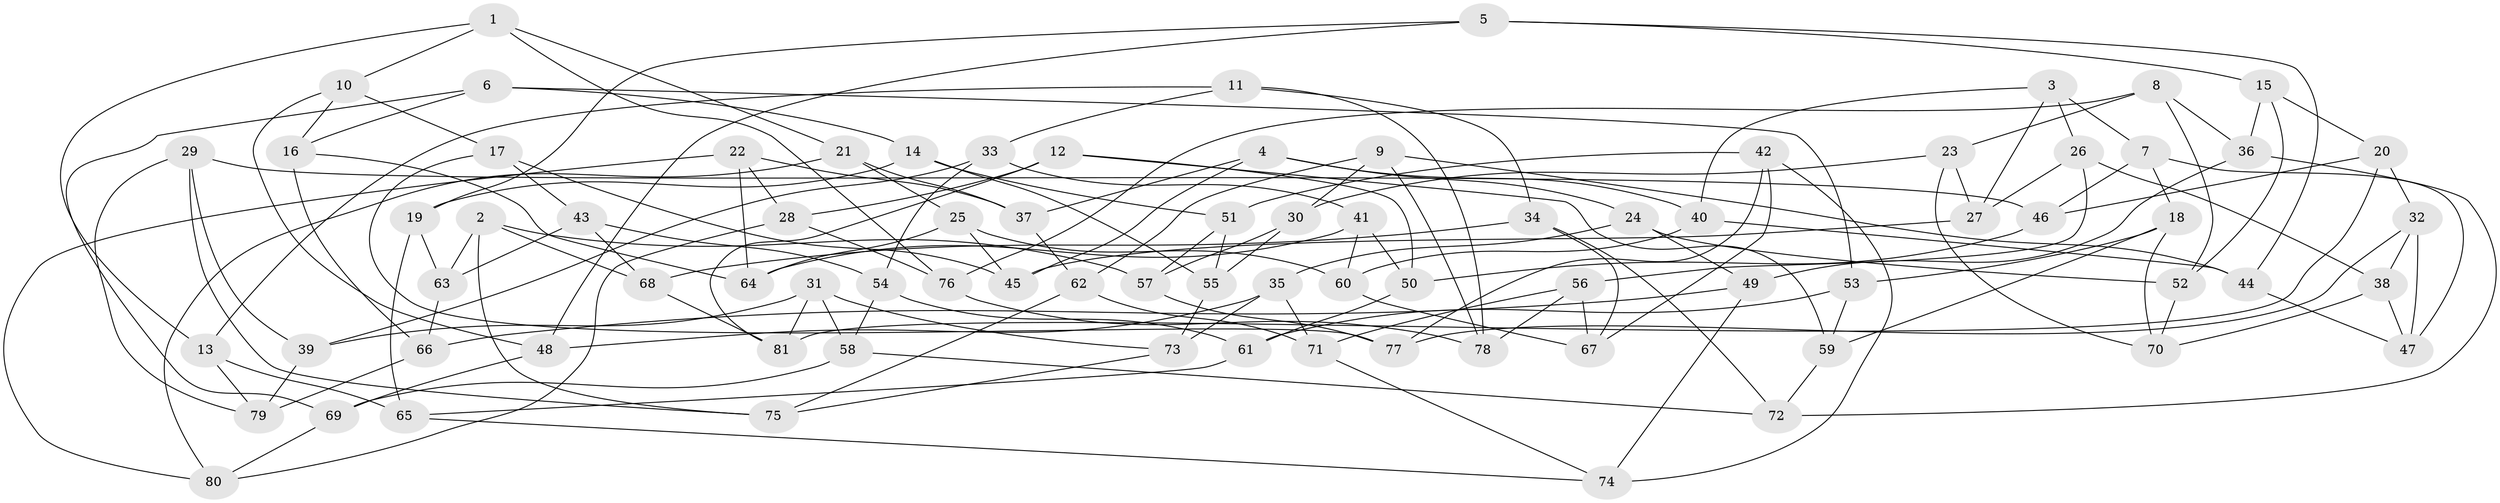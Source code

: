 // Generated by graph-tools (version 1.1) at 2025/16/03/09/25 04:16:37]
// undirected, 81 vertices, 162 edges
graph export_dot {
graph [start="1"]
  node [color=gray90,style=filled];
  1;
  2;
  3;
  4;
  5;
  6;
  7;
  8;
  9;
  10;
  11;
  12;
  13;
  14;
  15;
  16;
  17;
  18;
  19;
  20;
  21;
  22;
  23;
  24;
  25;
  26;
  27;
  28;
  29;
  30;
  31;
  32;
  33;
  34;
  35;
  36;
  37;
  38;
  39;
  40;
  41;
  42;
  43;
  44;
  45;
  46;
  47;
  48;
  49;
  50;
  51;
  52;
  53;
  54;
  55;
  56;
  57;
  58;
  59;
  60;
  61;
  62;
  63;
  64;
  65;
  66;
  67;
  68;
  69;
  70;
  71;
  72;
  73;
  74;
  75;
  76;
  77;
  78;
  79;
  80;
  81;
  1 -- 10;
  1 -- 76;
  1 -- 21;
  1 -- 13;
  2 -- 68;
  2 -- 57;
  2 -- 63;
  2 -- 75;
  3 -- 7;
  3 -- 40;
  3 -- 27;
  3 -- 26;
  4 -- 24;
  4 -- 40;
  4 -- 37;
  4 -- 45;
  5 -- 19;
  5 -- 48;
  5 -- 15;
  5 -- 44;
  6 -- 16;
  6 -- 53;
  6 -- 69;
  6 -- 14;
  7 -- 47;
  7 -- 46;
  7 -- 18;
  8 -- 36;
  8 -- 52;
  8 -- 76;
  8 -- 23;
  9 -- 44;
  9 -- 78;
  9 -- 30;
  9 -- 62;
  10 -- 16;
  10 -- 48;
  10 -- 17;
  11 -- 33;
  11 -- 34;
  11 -- 78;
  11 -- 13;
  12 -- 28;
  12 -- 81;
  12 -- 59;
  12 -- 50;
  13 -- 65;
  13 -- 79;
  14 -- 55;
  14 -- 51;
  14 -- 19;
  15 -- 20;
  15 -- 52;
  15 -- 36;
  16 -- 64;
  16 -- 66;
  17 -- 45;
  17 -- 77;
  17 -- 43;
  18 -- 53;
  18 -- 70;
  18 -- 59;
  19 -- 63;
  19 -- 65;
  20 -- 46;
  20 -- 32;
  20 -- 81;
  21 -- 25;
  21 -- 37;
  21 -- 80;
  22 -- 80;
  22 -- 28;
  22 -- 37;
  22 -- 64;
  23 -- 70;
  23 -- 30;
  23 -- 27;
  24 -- 35;
  24 -- 52;
  24 -- 49;
  25 -- 64;
  25 -- 45;
  25 -- 60;
  26 -- 56;
  26 -- 27;
  26 -- 38;
  27 -- 45;
  28 -- 76;
  28 -- 80;
  29 -- 39;
  29 -- 46;
  29 -- 75;
  29 -- 79;
  30 -- 57;
  30 -- 55;
  31 -- 39;
  31 -- 81;
  31 -- 58;
  31 -- 73;
  32 -- 38;
  32 -- 77;
  32 -- 47;
  33 -- 39;
  33 -- 54;
  33 -- 41;
  34 -- 67;
  34 -- 68;
  34 -- 72;
  35 -- 71;
  35 -- 48;
  35 -- 73;
  36 -- 49;
  36 -- 72;
  37 -- 62;
  38 -- 70;
  38 -- 47;
  39 -- 79;
  40 -- 60;
  40 -- 44;
  41 -- 60;
  41 -- 50;
  41 -- 64;
  42 -- 77;
  42 -- 67;
  42 -- 51;
  42 -- 74;
  43 -- 63;
  43 -- 68;
  43 -- 54;
  44 -- 47;
  46 -- 50;
  48 -- 69;
  49 -- 74;
  49 -- 66;
  50 -- 61;
  51 -- 55;
  51 -- 57;
  52 -- 70;
  53 -- 59;
  53 -- 61;
  54 -- 58;
  54 -- 61;
  55 -- 73;
  56 -- 71;
  56 -- 67;
  56 -- 78;
  57 -- 77;
  58 -- 69;
  58 -- 72;
  59 -- 72;
  60 -- 67;
  61 -- 65;
  62 -- 71;
  62 -- 75;
  63 -- 66;
  65 -- 74;
  66 -- 79;
  68 -- 81;
  69 -- 80;
  71 -- 74;
  73 -- 75;
  76 -- 78;
}
